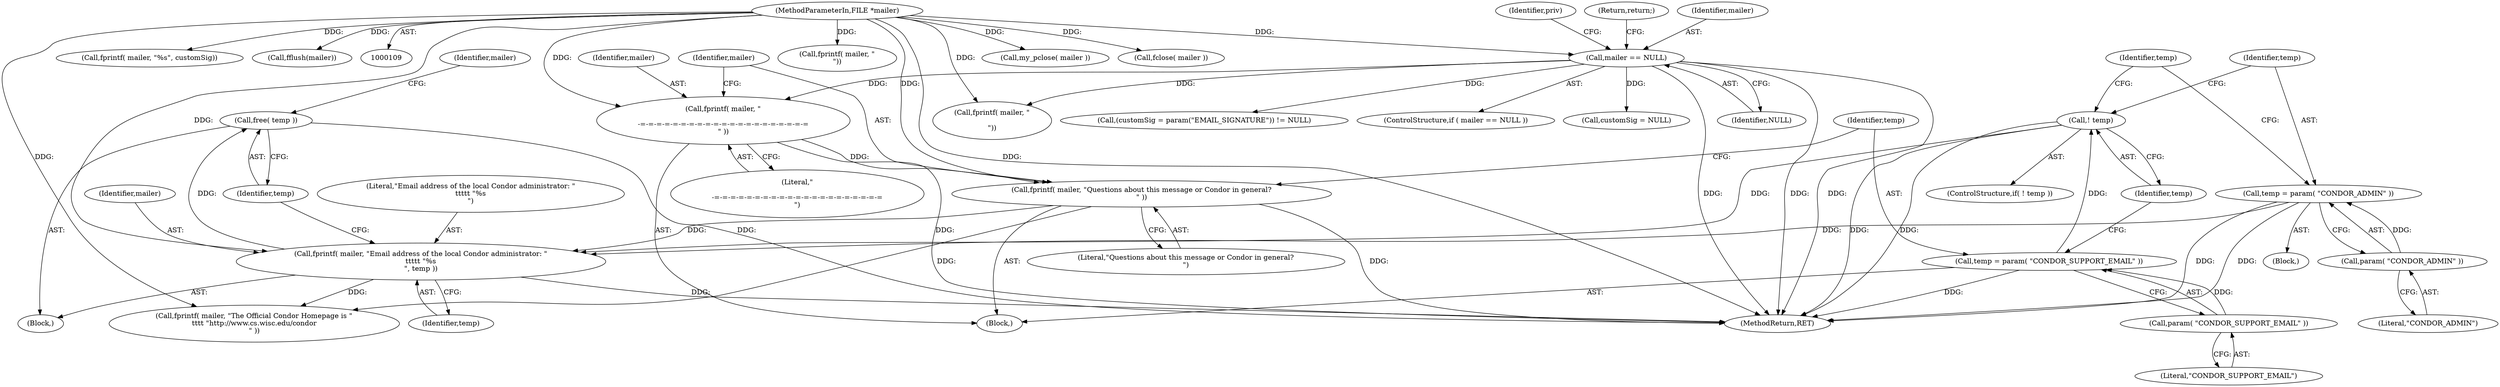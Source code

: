 digraph "0_htcondor_5e5571d1a431eb3c61977b6dd6ec90186ef79867_12@API" {
"1000175" [label="(Call,free( temp ))"];
"1000171" [label="(Call,fprintf( mailer, \"Email address of the local Condor administrator: \"\n\t\t\t\t\t \"%s\n\", temp ))"];
"1000153" [label="(Call,fprintf( mailer, \"Questions about this message or Condor in general?\n\" ))"];
"1000150" [label="(Call,fprintf( mailer, \"\n\n-=-=-=-=-=-=-=-=-=-=-=-=-=-=-=-=-=-=-=-=-=\n\" ))"];
"1000117" [label="(Call,mailer == NULL)"];
"1000110" [label="(MethodParameterIn,FILE *mailer)"];
"1000161" [label="(Call,! temp)"];
"1000156" [label="(Call,temp = param( \"CONDOR_SUPPORT_EMAIL\" ))"];
"1000158" [label="(Call,param( \"CONDOR_SUPPORT_EMAIL\" ))"];
"1000164" [label="(Call,temp = param( \"CONDOR_ADMIN\" ))"];
"1000166" [label="(Call,param( \"CONDOR_ADMIN\" ))"];
"1000173" [label="(Literal,\"Email address of the local Condor administrator: \"\n\t\t\t\t\t \"%s\n\")"];
"1000116" [label="(ControlStructure,if ( mailer == NULL ))"];
"1000143" [label="(Call,fprintf( mailer, \"\n\"))"];
"1000161" [label="(Call,! temp)"];
"1000177" [label="(Call,fprintf( mailer, \"The Official Condor Homepage is \"\n\t\t\t\t \"http://www.cs.wisc.edu/condor\n\" ))"];
"1000156" [label="(Call,temp = param( \"CONDOR_SUPPORT_EMAIL\" ))"];
"1000150" [label="(Call,fprintf( mailer, \"\n\n-=-=-=-=-=-=-=-=-=-=-=-=-=-=-=-=-=-=-=-=-=\n\" ))"];
"1000118" [label="(Identifier,mailer)"];
"1000123" [label="(Identifier,priv)"];
"1000155" [label="(Literal,\"Questions about this message or Condor in general?\n\")"];
"1000152" [label="(Literal,\"\n\n-=-=-=-=-=-=-=-=-=-=-=-=-=-=-=-=-=-=-=-=-=\n\")"];
"1000125" [label="(Call,customSig = NULL)"];
"1000166" [label="(Call,param( \"CONDOR_ADMIN\" ))"];
"1000164" [label="(Call,temp = param( \"CONDOR_ADMIN\" ))"];
"1000174" [label="(Identifier,temp)"];
"1000119" [label="(Identifier,NULL)"];
"1000159" [label="(Literal,\"CONDOR_SUPPORT_EMAIL\")"];
"1000191" [label="(Call,my_pclose( mailer ))"];
"1000110" [label="(MethodParameterIn,FILE *mailer)"];
"1000162" [label="(Identifier,temp)"];
"1000129" [label="(Call,(customSig = param(\"EMAIL_SIGNATURE\")) != NULL)"];
"1000171" [label="(Call,fprintf( mailer, \"Email address of the local Condor administrator: \"\n\t\t\t\t\t \"%s\n\", temp ))"];
"1000157" [label="(Identifier,temp)"];
"1000178" [label="(Identifier,mailer)"];
"1000199" [label="(Call,fclose( mailer ))"];
"1000117" [label="(Call,mailer == NULL)"];
"1000176" [label="(Identifier,temp)"];
"1000170" [label="(Block,)"];
"1000121" [label="(Return,return;)"];
"1000139" [label="(Call,fprintf( mailer, \"%s\", customSig))"];
"1000175" [label="(Call,free( temp ))"];
"1000158" [label="(Call,param( \"CONDOR_SUPPORT_EMAIL\" ))"];
"1000180" [label="(Call,fflush(mailer))"];
"1000149" [label="(Block,)"];
"1000238" [label="(MethodReturn,RET)"];
"1000153" [label="(Call,fprintf( mailer, \"Questions about this message or Condor in general?\n\" ))"];
"1000163" [label="(Block,)"];
"1000154" [label="(Identifier,mailer)"];
"1000172" [label="(Identifier,mailer)"];
"1000160" [label="(ControlStructure,if( ! temp ))"];
"1000167" [label="(Literal,\"CONDOR_ADMIN\")"];
"1000151" [label="(Identifier,mailer)"];
"1000169" [label="(Identifier,temp)"];
"1000165" [label="(Identifier,temp)"];
"1000136" [label="(Call,fprintf( mailer, \"\n\n\"))"];
"1000175" -> "1000170"  [label="AST: "];
"1000175" -> "1000176"  [label="CFG: "];
"1000176" -> "1000175"  [label="AST: "];
"1000178" -> "1000175"  [label="CFG: "];
"1000175" -> "1000238"  [label="DDG: "];
"1000171" -> "1000175"  [label="DDG: "];
"1000171" -> "1000170"  [label="AST: "];
"1000171" -> "1000174"  [label="CFG: "];
"1000172" -> "1000171"  [label="AST: "];
"1000173" -> "1000171"  [label="AST: "];
"1000174" -> "1000171"  [label="AST: "];
"1000176" -> "1000171"  [label="CFG: "];
"1000171" -> "1000238"  [label="DDG: "];
"1000153" -> "1000171"  [label="DDG: "];
"1000110" -> "1000171"  [label="DDG: "];
"1000161" -> "1000171"  [label="DDG: "];
"1000164" -> "1000171"  [label="DDG: "];
"1000171" -> "1000177"  [label="DDG: "];
"1000153" -> "1000149"  [label="AST: "];
"1000153" -> "1000155"  [label="CFG: "];
"1000154" -> "1000153"  [label="AST: "];
"1000155" -> "1000153"  [label="AST: "];
"1000157" -> "1000153"  [label="CFG: "];
"1000153" -> "1000238"  [label="DDG: "];
"1000150" -> "1000153"  [label="DDG: "];
"1000110" -> "1000153"  [label="DDG: "];
"1000153" -> "1000177"  [label="DDG: "];
"1000150" -> "1000149"  [label="AST: "];
"1000150" -> "1000152"  [label="CFG: "];
"1000151" -> "1000150"  [label="AST: "];
"1000152" -> "1000150"  [label="AST: "];
"1000154" -> "1000150"  [label="CFG: "];
"1000150" -> "1000238"  [label="DDG: "];
"1000117" -> "1000150"  [label="DDG: "];
"1000110" -> "1000150"  [label="DDG: "];
"1000117" -> "1000116"  [label="AST: "];
"1000117" -> "1000119"  [label="CFG: "];
"1000118" -> "1000117"  [label="AST: "];
"1000119" -> "1000117"  [label="AST: "];
"1000121" -> "1000117"  [label="CFG: "];
"1000123" -> "1000117"  [label="CFG: "];
"1000117" -> "1000238"  [label="DDG: "];
"1000117" -> "1000238"  [label="DDG: "];
"1000117" -> "1000238"  [label="DDG: "];
"1000110" -> "1000117"  [label="DDG: "];
"1000117" -> "1000125"  [label="DDG: "];
"1000117" -> "1000129"  [label="DDG: "];
"1000117" -> "1000136"  [label="DDG: "];
"1000110" -> "1000109"  [label="AST: "];
"1000110" -> "1000238"  [label="DDG: "];
"1000110" -> "1000136"  [label="DDG: "];
"1000110" -> "1000139"  [label="DDG: "];
"1000110" -> "1000143"  [label="DDG: "];
"1000110" -> "1000177"  [label="DDG: "];
"1000110" -> "1000180"  [label="DDG: "];
"1000110" -> "1000191"  [label="DDG: "];
"1000110" -> "1000199"  [label="DDG: "];
"1000161" -> "1000160"  [label="AST: "];
"1000161" -> "1000162"  [label="CFG: "];
"1000162" -> "1000161"  [label="AST: "];
"1000165" -> "1000161"  [label="CFG: "];
"1000169" -> "1000161"  [label="CFG: "];
"1000161" -> "1000238"  [label="DDG: "];
"1000161" -> "1000238"  [label="DDG: "];
"1000156" -> "1000161"  [label="DDG: "];
"1000156" -> "1000149"  [label="AST: "];
"1000156" -> "1000158"  [label="CFG: "];
"1000157" -> "1000156"  [label="AST: "];
"1000158" -> "1000156"  [label="AST: "];
"1000162" -> "1000156"  [label="CFG: "];
"1000156" -> "1000238"  [label="DDG: "];
"1000158" -> "1000156"  [label="DDG: "];
"1000158" -> "1000159"  [label="CFG: "];
"1000159" -> "1000158"  [label="AST: "];
"1000164" -> "1000163"  [label="AST: "];
"1000164" -> "1000166"  [label="CFG: "];
"1000165" -> "1000164"  [label="AST: "];
"1000166" -> "1000164"  [label="AST: "];
"1000169" -> "1000164"  [label="CFG: "];
"1000164" -> "1000238"  [label="DDG: "];
"1000164" -> "1000238"  [label="DDG: "];
"1000166" -> "1000164"  [label="DDG: "];
"1000166" -> "1000167"  [label="CFG: "];
"1000167" -> "1000166"  [label="AST: "];
}
